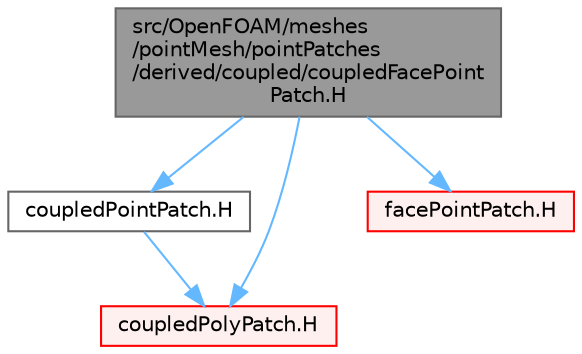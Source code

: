 digraph "src/OpenFOAM/meshes/pointMesh/pointPatches/derived/coupled/coupledFacePointPatch.H"
{
 // LATEX_PDF_SIZE
  bgcolor="transparent";
  edge [fontname=Helvetica,fontsize=10,labelfontname=Helvetica,labelfontsize=10];
  node [fontname=Helvetica,fontsize=10,shape=box,height=0.2,width=0.4];
  Node1 [id="Node000001",label="src/OpenFOAM/meshes\l/pointMesh/pointPatches\l/derived/coupled/coupledFacePoint\lPatch.H",height=0.2,width=0.4,color="gray40", fillcolor="grey60", style="filled", fontcolor="black",tooltip=" "];
  Node1 -> Node2 [id="edge1_Node000001_Node000002",color="steelblue1",style="solid",tooltip=" "];
  Node2 [id="Node000002",label="coupledPointPatch.H",height=0.2,width=0.4,color="grey40", fillcolor="white", style="filled",URL="$coupledPointPatch_8H.html",tooltip=" "];
  Node2 -> Node3 [id="edge2_Node000002_Node000003",color="steelblue1",style="solid",tooltip=" "];
  Node3 [id="Node000003",label="coupledPolyPatch.H",height=0.2,width=0.4,color="red", fillcolor="#FFF0F0", style="filled",URL="$coupledPolyPatch_8H.html",tooltip=" "];
  Node1 -> Node236 [id="edge3_Node000001_Node000236",color="steelblue1",style="solid",tooltip=" "];
  Node236 [id="Node000236",label="facePointPatch.H",height=0.2,width=0.4,color="red", fillcolor="#FFF0F0", style="filled",URL="$facePointPatch_8H.html",tooltip=" "];
  Node1 -> Node3 [id="edge4_Node000001_Node000003",color="steelblue1",style="solid",tooltip=" "];
}

